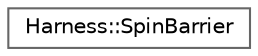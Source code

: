 digraph "类继承关系图"
{
 // LATEX_PDF_SIZE
  bgcolor="transparent";
  edge [fontname=Helvetica,fontsize=10,labelfontname=Helvetica,labelfontsize=10];
  node [fontname=Helvetica,fontsize=10,shape=box,height=0.2,width=0.4];
  rankdir="LR";
  Node0 [id="Node000000",label="Harness::SpinBarrier",height=0.2,width=0.4,color="grey40", fillcolor="white", style="filled",URL="$class_harness_1_1_spin_barrier.html",tooltip=" "];
}
